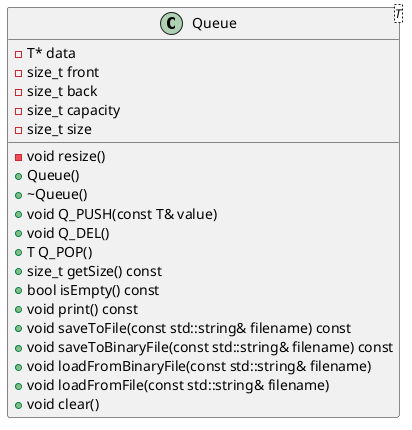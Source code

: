 @startuml

class Queue<T> {
    -T* data
    -size_t front
    -size_t back
    -size_t capacity
    -size_t size
    -void resize()
    +Queue()
    +~Queue()
    +void Q_PUSH(const T& value)
    +void Q_DEL()
    +T Q_POP()
    +size_t getSize() const
    +bool isEmpty() const
    +void print() const
    +void saveToFile(const std::string& filename) const
    +void saveToBinaryFile(const std::string& filename) const
    +void loadFromBinaryFile(const std::string& filename)
    +void loadFromFile(const std::string& filename)
    +void clear()
}

@enduml